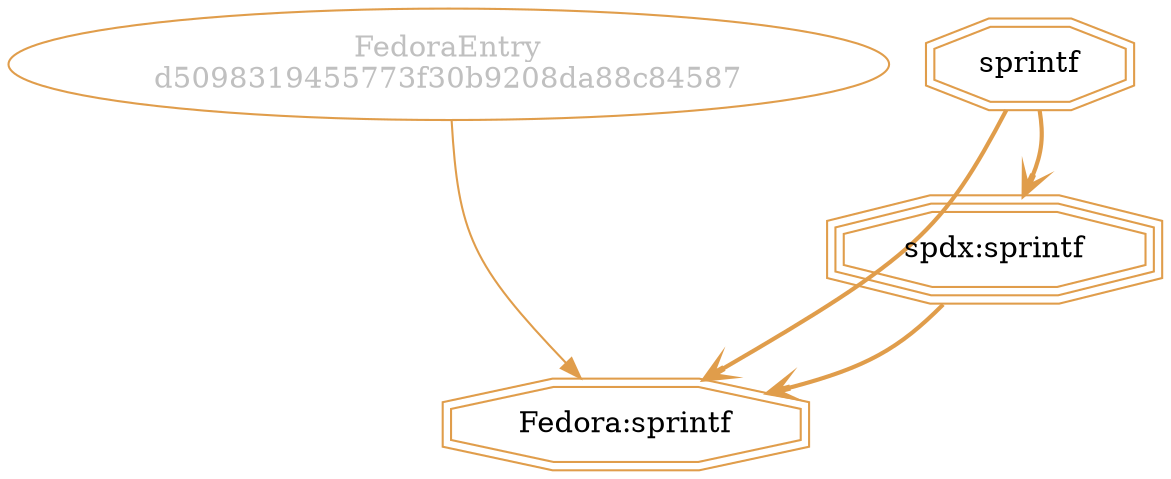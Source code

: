 strict digraph {
    node [shape=box];
    graph [splines=curved];
    8607 [label="FedoraEntry\nd5098319455773f30b9208da88c84587"
         ,fontcolor=gray
         ,color="#e09d4b"
         ,fillcolor="beige;1"
         ,shape=ellipse];
    8608 [label="Fedora:sprintf"
         ,color="#e09d4b"
         ,shape=doubleoctagon];
    8609 [label=sprintf
         ,color="#e09d4b"
         ,shape=doubleoctagon];
    8610 [label="spdx:sprintf"
         ,color="#e09d4b"
         ,shape=tripleoctagon];
    8607 -> 8608 [weight=0.5
                 ,color="#e09d4b"];
    8609 -> 8608 [style=bold
                 ,arrowhead=vee
                 ,weight=0.7
                 ,color="#e09d4b"];
    8609 -> 8610 [style=bold
                 ,arrowhead=vee
                 ,weight=0.7
                 ,color="#e09d4b"];
    8610 -> 8608 [style=bold
                 ,arrowhead=vee
                 ,weight=0.7
                 ,color="#e09d4b"];
}
